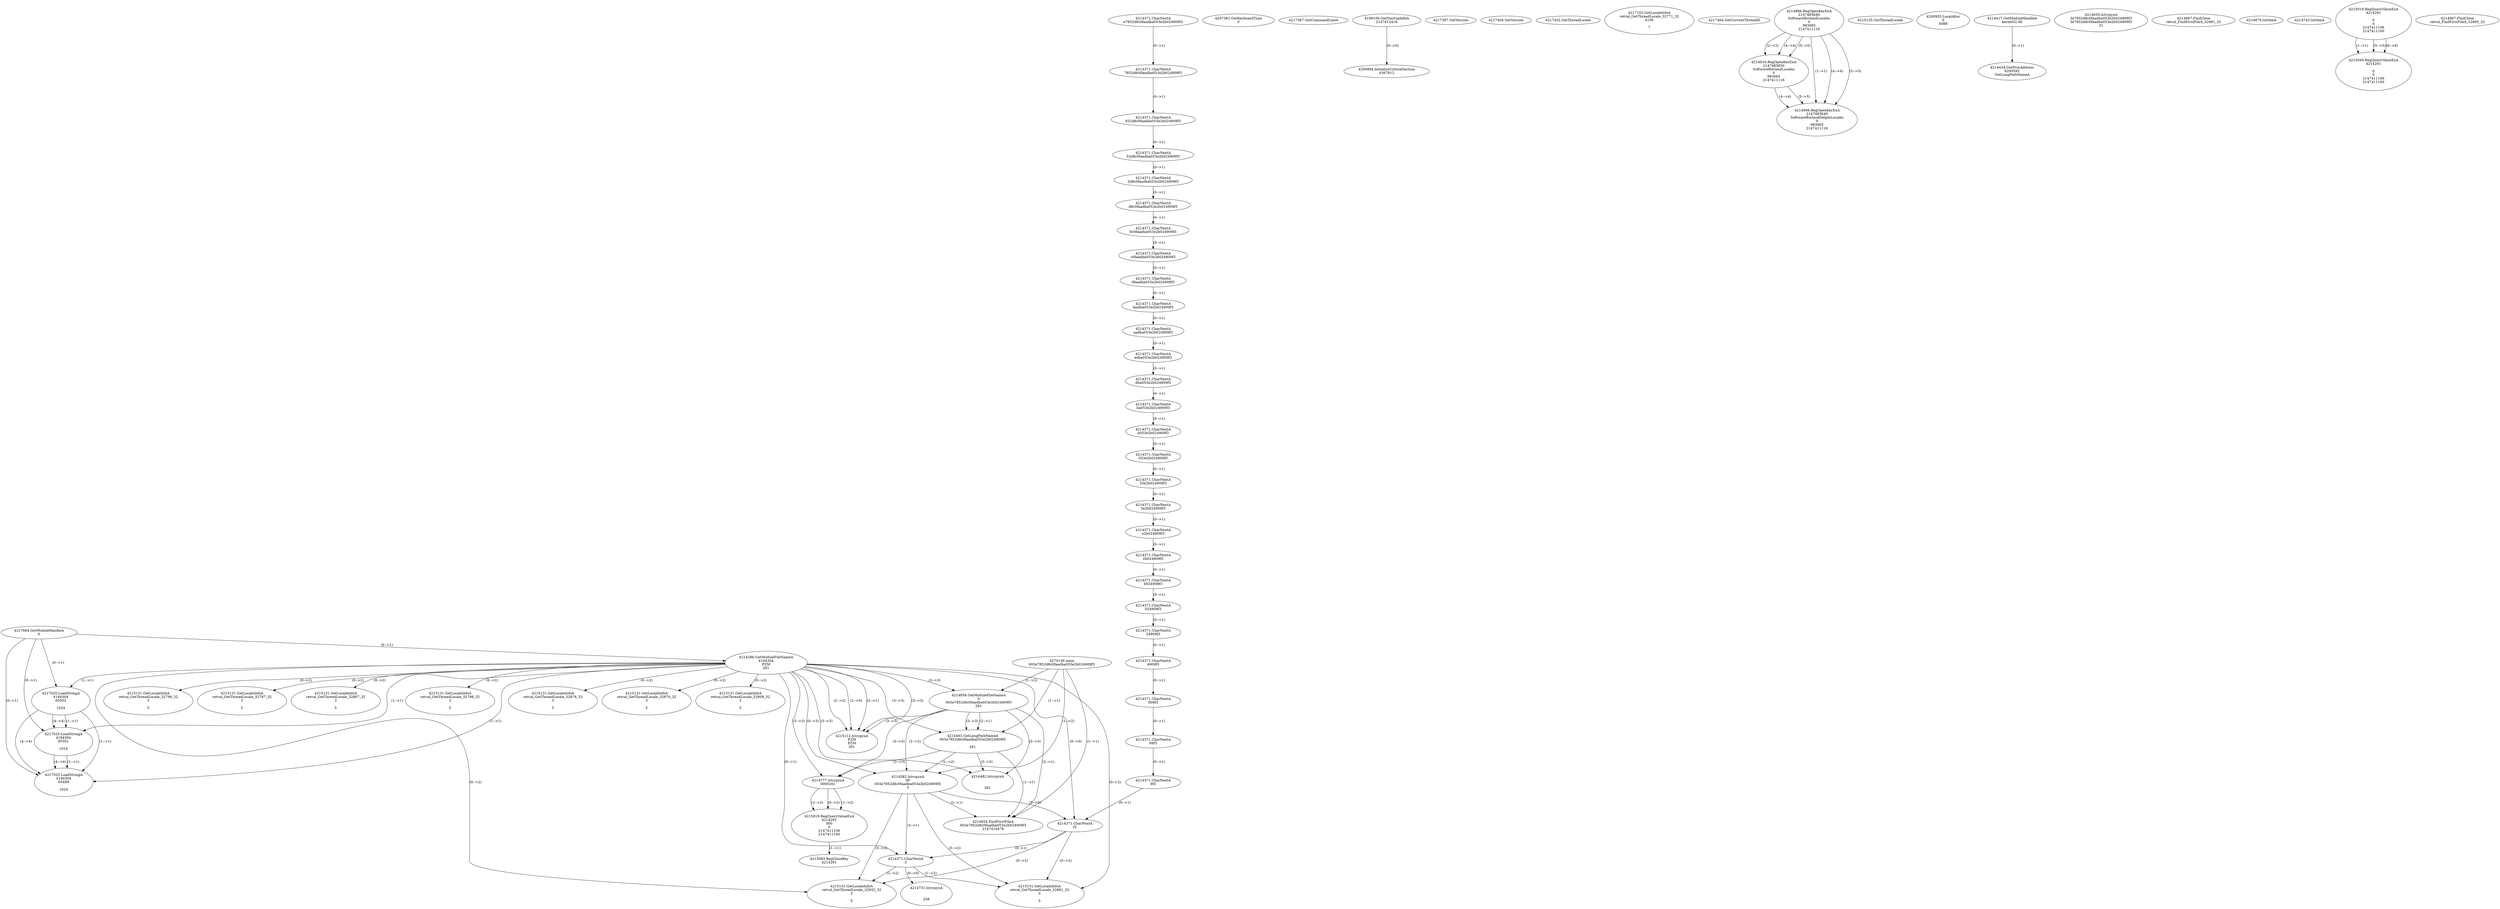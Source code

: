 // Global SCDG with merge call
digraph {
	0 [label="4270136.main
003e7852d8c0faadba053e2b024909f3"]
	1 [label="4217684.GetModuleHandleA
0"]
	2 [label="4207361.GetKeyboardType
0"]
	3 [label="4217367.GetCommandLineA
"]
	4 [label="4199106.GetStartupInfoA
2147412416"]
	5 [label="4217387.GetVersion
"]
	6 [label="4217404.GetVersion
"]
	7 [label="4217432.GetThreadLocale
"]
	8 [label="4217102.GetLocaleInfoA
retval_GetThreadLocale_32771_32
4100

7"]
	9 [label="4217464.GetCurrentThreadId
"]
	10 [label="4214286.GetModuleFileNameA
4194304
PZM
261"]
	1 -> 10 [label="(0-->1)"]
	11 [label="4214856.GetModuleFileNameA
0
003e7852d8c0faadba053e2b024909f3
261"]
	0 -> 11 [label="(1-->2)"]
	10 -> 11 [label="(3-->3)"]
	12 [label="4214886.RegOpenKeyExA
2147483649
Software\Borland\Locales
0
983065
2147411116"]
	13 [label="4214916.RegOpenKeyExA
2147483650
Software\Borland\Locales
0
983065
2147411116"]
	12 -> 13 [label="(2-->2)"]
	12 -> 13 [label="(4-->4)"]
	12 -> 13 [label="(5-->5)"]
	14 [label="4214946.RegOpenKeyExA
2147483649
Software\Borland\Delphi\Locales
0
983065
2147411116"]
	12 -> 14 [label="(1-->1)"]
	12 -> 14 [label="(4-->4)"]
	13 -> 14 [label="(4-->4)"]
	12 -> 14 [label="(5-->5)"]
	13 -> 14 [label="(5-->5)"]
	15 [label="4215112.lstrcpynA
PZM
PZM
261"]
	10 -> 15 [label="(2-->1)"]
	10 -> 15 [label="(2-->2)"]
	10 -> 15 [label="(3-->3)"]
	11 -> 15 [label="(3-->3)"]
	10 -> 15 [label="(2-->0)"]
	16 [label="4215125.GetThreadLocale
"]
	17 [label="4215131.GetLocaleInfoA
retval_GetThreadLocale_32809_32
3

5"]
	10 -> 17 [label="(0-->2)"]
	18 [label="4217025.LoadStringA
4194304
65502

1024"]
	1 -> 18 [label="(0-->1)"]
	10 -> 18 [label="(1-->1)"]
	19 [label="4200894.InitializeCriticalSection
4367812"]
	4 -> 19 [label="(0-->0)"]
	20 [label="4200955.LocalAlloc
0
4088"]
	21 [label="4214417.GetModuleHandleA
kernel32.dll"]
	22 [label="4214434.GetProcAddress
6295592
GetLongPathNameA"]
	21 -> 22 [label="(0-->1)"]
	23 [label="4214461.GetLongPathNameA
003e7852d8c0faadba053e2b024909f3

261"]
	0 -> 23 [label="(1-->1)"]
	11 -> 23 [label="(2-->1)"]
	10 -> 23 [label="(3-->3)"]
	11 -> 23 [label="(3-->3)"]
	24 [label="4214582.lstrcpynA
00
003e7852d8c0faadba053e2b024909f3
3"]
	0 -> 24 [label="(1-->2)"]
	11 -> 24 [label="(2-->2)"]
	23 -> 24 [label="(1-->2)"]
	10 -> 24 [label="(0-->3)"]
	25 [label="4214371.CharNextA
e7852d8c0faadba053e2b024909f3"]
	26 [label="4214371.CharNextA
7852d8c0faadba053e2b024909f3"]
	25 -> 26 [label="(0-->1)"]
	27 [label="4214371.CharNextA
852d8c0faadba053e2b024909f3"]
	26 -> 27 [label="(0-->1)"]
	28 [label="4214371.CharNextA
52d8c0faadba053e2b024909f3"]
	27 -> 28 [label="(0-->1)"]
	29 [label="4214371.CharNextA
2d8c0faadba053e2b024909f3"]
	28 -> 29 [label="(0-->1)"]
	30 [label="4214371.CharNextA
d8c0faadba053e2b024909f3"]
	29 -> 30 [label="(0-->1)"]
	31 [label="4214371.CharNextA
8c0faadba053e2b024909f3"]
	30 -> 31 [label="(0-->1)"]
	32 [label="4214371.CharNextA
c0faadba053e2b024909f3"]
	31 -> 32 [label="(0-->1)"]
	33 [label="4214371.CharNextA
0faadba053e2b024909f3"]
	32 -> 33 [label="(0-->1)"]
	34 [label="4214371.CharNextA
faadba053e2b024909f3"]
	33 -> 34 [label="(0-->1)"]
	35 [label="4214371.CharNextA
aadba053e2b024909f3"]
	34 -> 35 [label="(0-->1)"]
	36 [label="4214371.CharNextA
adba053e2b024909f3"]
	35 -> 36 [label="(0-->1)"]
	37 [label="4214371.CharNextA
dba053e2b024909f3"]
	36 -> 37 [label="(0-->1)"]
	38 [label="4214371.CharNextA
ba053e2b024909f3"]
	37 -> 38 [label="(0-->1)"]
	39 [label="4214371.CharNextA
a053e2b024909f3"]
	38 -> 39 [label="(0-->1)"]
	40 [label="4214371.CharNextA
053e2b024909f3"]
	39 -> 40 [label="(0-->1)"]
	41 [label="4214371.CharNextA
53e2b024909f3"]
	40 -> 41 [label="(0-->1)"]
	42 [label="4214371.CharNextA
3e2b024909f3"]
	41 -> 42 [label="(0-->1)"]
	43 [label="4214371.CharNextA
e2b024909f3"]
	42 -> 43 [label="(0-->1)"]
	44 [label="4214371.CharNextA
2b024909f3"]
	43 -> 44 [label="(0-->1)"]
	45 [label="4214371.CharNextA
b024909f3"]
	44 -> 45 [label="(0-->1)"]
	46 [label="4214371.CharNextA
024909f3"]
	45 -> 46 [label="(0-->1)"]
	47 [label="4214371.CharNextA
24909f3"]
	46 -> 47 [label="(0-->1)"]
	48 [label="4214371.CharNextA
4909f3"]
	47 -> 48 [label="(0-->1)"]
	49 [label="4214371.CharNextA
909f3"]
	48 -> 49 [label="(0-->1)"]
	50 [label="4214371.CharNextA
09f3"]
	49 -> 50 [label="(0-->1)"]
	51 [label="4214371.CharNextA
9f3"]
	50 -> 51 [label="(0-->1)"]
	52 [label="4214371.CharNextA
f3"]
	51 -> 52 [label="(0-->1)"]
	10 -> 52 [label="(0-->0)"]
	24 -> 52 [label="(3-->0)"]
	53 [label="4214371.CharNextA
3"]
	10 -> 53 [label="(0-->1)"]
	24 -> 53 [label="(3-->1)"]
	52 -> 53 [label="(0-->1)"]
	54 [label="4214635.lstrcpynA
3e7852d8c0faadba053e2b024909f3
3e7852d8c0faadba053e2b024909f3
31"]
	55 [label="4214654.FindFirstFileA
003e7852d8c0faadba053e2b024909f3
2147410478"]
	0 -> 55 [label="(1-->1)"]
	11 -> 55 [label="(2-->1)"]
	23 -> 55 [label="(1-->1)"]
	24 -> 55 [label="(2-->1)"]
	56 [label="4214667.FindClose
retval_FindFirstFileA_32881_32"]
	57 [label="4214679.lstrlenA
"]
	58 [label="4214731.lstrcpynA


258"]
	53 -> 58 [label="(0-->0)"]
	59 [label="4214743.lstrlenA
"]
	60 [label="4214777.lstrcpynA
00\
00\
261"]
	10 -> 60 [label="(3-->3)"]
	11 -> 60 [label="(3-->3)"]
	23 -> 60 [label="(3-->3)"]
	61 [label="4215019.RegQueryValueExA
4214291
00\
0
0
2147411106
2147411100"]
	60 -> 61 [label="(1-->2)"]
	60 -> 61 [label="(2-->2)"]
	60 -> 61 [label="(0-->2)"]
	62 [label="4215083.RegCloseKey
4214291"]
	61 -> 62 [label="(1-->1)"]
	63 [label="4215131.GetLocaleInfoA
retval_GetThreadLocale_32891_32
3

5"]
	10 -> 63 [label="(0-->2)"]
	24 -> 63 [label="(3-->2)"]
	52 -> 63 [label="(0-->2)"]
	53 -> 63 [label="(1-->2)"]
	64 [label="4217025.LoadStringA
4194304
65501

1024"]
	1 -> 64 [label="(0-->1)"]
	10 -> 64 [label="(1-->1)"]
	18 -> 64 [label="(1-->1)"]
	18 -> 64 [label="(4-->4)"]
	65 [label="4217025.LoadStringA
4194304
65499

1024"]
	1 -> 65 [label="(0-->1)"]
	10 -> 65 [label="(1-->1)"]
	18 -> 65 [label="(1-->1)"]
	64 -> 65 [label="(1-->1)"]
	18 -> 65 [label="(4-->4)"]
	64 -> 65 [label="(4-->4)"]
	66 [label="4214482.lstrcpynA


261"]
	10 -> 66 [label="(3-->3)"]
	11 -> 66 [label="(3-->3)"]
	23 -> 66 [label="(3-->3)"]
	67 [label="4215019.RegQueryValueExA
4214291

0
0
2147411106
2147411100"]
	68 [label="4215131.GetLocaleInfoA
retval_GetThreadLocale_32796_32
3

5"]
	10 -> 68 [label="(0-->2)"]
	69 [label="4215131.GetLocaleInfoA
retval_GetThreadLocale_32787_32
3

5"]
	10 -> 69 [label="(0-->2)"]
	70 [label="4215049.RegQueryValueExA
4214291

0
0
2147411106
2147411100"]
	67 -> 70 [label="(1-->1)"]
	67 -> 70 [label="(5-->5)"]
	67 -> 70 [label="(6-->6)"]
	71 [label="4215131.GetLocaleInfoA
retval_GetThreadLocale_32807_32
3

5"]
	10 -> 71 [label="(0-->2)"]
	72 [label="4215131.GetLocaleInfoA
retval_GetThreadLocale_32798_32
3

5"]
	10 -> 72 [label="(0-->2)"]
	73 [label="4214667.FindClose
retval_FindFirstFileA_32895_32"]
	74 [label="4215131.GetLocaleInfoA
retval_GetThreadLocale_32932_32
3

5"]
	10 -> 74 [label="(0-->2)"]
	24 -> 74 [label="(3-->2)"]
	52 -> 74 [label="(0-->2)"]
	53 -> 74 [label="(1-->2)"]
	75 [label="4215131.GetLocaleInfoA
retval_GetThreadLocale_32876_32
3

5"]
	10 -> 75 [label="(0-->2)"]
	76 [label="4215131.GetLocaleInfoA
retval_GetThreadLocale_32870_32
3

5"]
	10 -> 76 [label="(0-->2)"]
}
